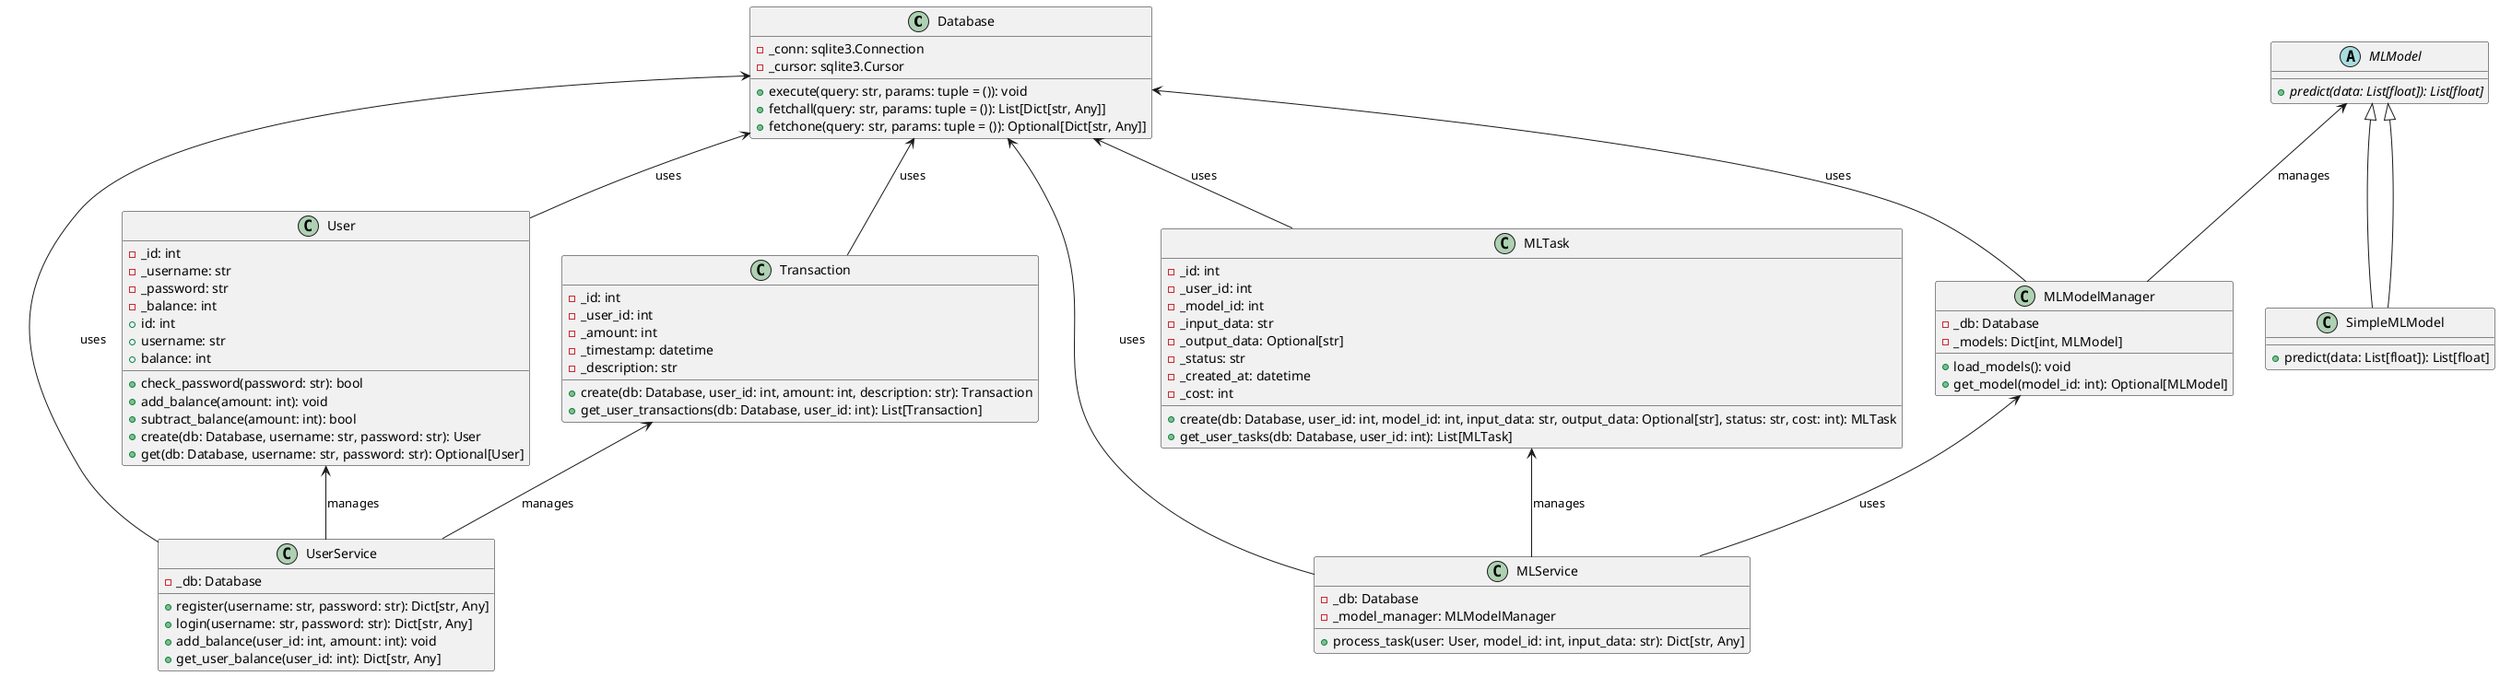 @startuml name
class Database {
    - _conn: sqlite3.Connection
    - _cursor: sqlite3.Cursor
    + execute(query: str, params: tuple = ()): void
    + fetchall(query: str, params: tuple = ()): List[Dict[str, Any]]
    + fetchone(query: str, params: tuple = ()): Optional[Dict[str, Any]]
}

abstract class MLModel {
    {abstract} + predict(data: List[float]): List[float]
}

class SimpleMLModel extends MLModel {
    + predict(data: List[float]): List[float]
}

class User {
    - _id: int
    - _username: str
    - _password: str
    - _balance: int
    + id: int
    + username: str
    + balance: int
    + check_password(password: str): bool
    + add_balance(amount: int): void
    + subtract_balance(amount: int): bool
    + create(db: Database, username: str, password: str): User
    + get(db: Database, username: str, password: str): Optional[User]
}

class Transaction {
    - _id: int
    - _user_id: int
    - _amount: int
    - _timestamp: datetime
    - _description: str
    + create(db: Database, user_id: int, amount: int, description: str): Transaction
    + get_user_transactions(db: Database, user_id: int): List[Transaction]
}

class MLTask {
    - _id: int
    - _user_id: int
    - _model_id: int
    - _input_data: str
    - _output_data: Optional[str]
    - _status: str
    - _created_at: datetime
    - _cost: int
    + create(db: Database, user_id: int, model_id: int, input_data: str, output_data: Optional[str], status: str, cost: int): MLTask
    + get_user_tasks(db: Database, user_id: int): List[MLTask]
}

class UserService {
    - _db: Database
    + register(username: str, password: str): Dict[str, Any]
    + login(username: str, password: str): Dict[str, Any]
    + add_balance(user_id: int, amount: int): void
    + get_user_balance(user_id: int): Dict[str, Any]
}

class MLService {
    - _db: Database
    - _model_manager: MLModelManager
    + process_task(user: User, model_id: int, input_data: str): Dict[str, Any]
}

class MLModelManager {
    - _db: Database
    - _models: Dict[int, MLModel]
    + load_models(): void
    + get_model(model_id: int): Optional[MLModel]
}

Database <-- UserService : uses
Database <-- MLService : uses
Database <-- User : uses
Database <-- Transaction : uses
Database <-- MLTask : uses
Database <-- MLModelManager : uses
MLModel <|-- SimpleMLModel
MLModelManager <-- MLService : uses
User <-- UserService : manages
Transaction <-- UserService : manages
MLTask <-- MLService : manages
MLModel <-- MLModelManager : manages

@enduml